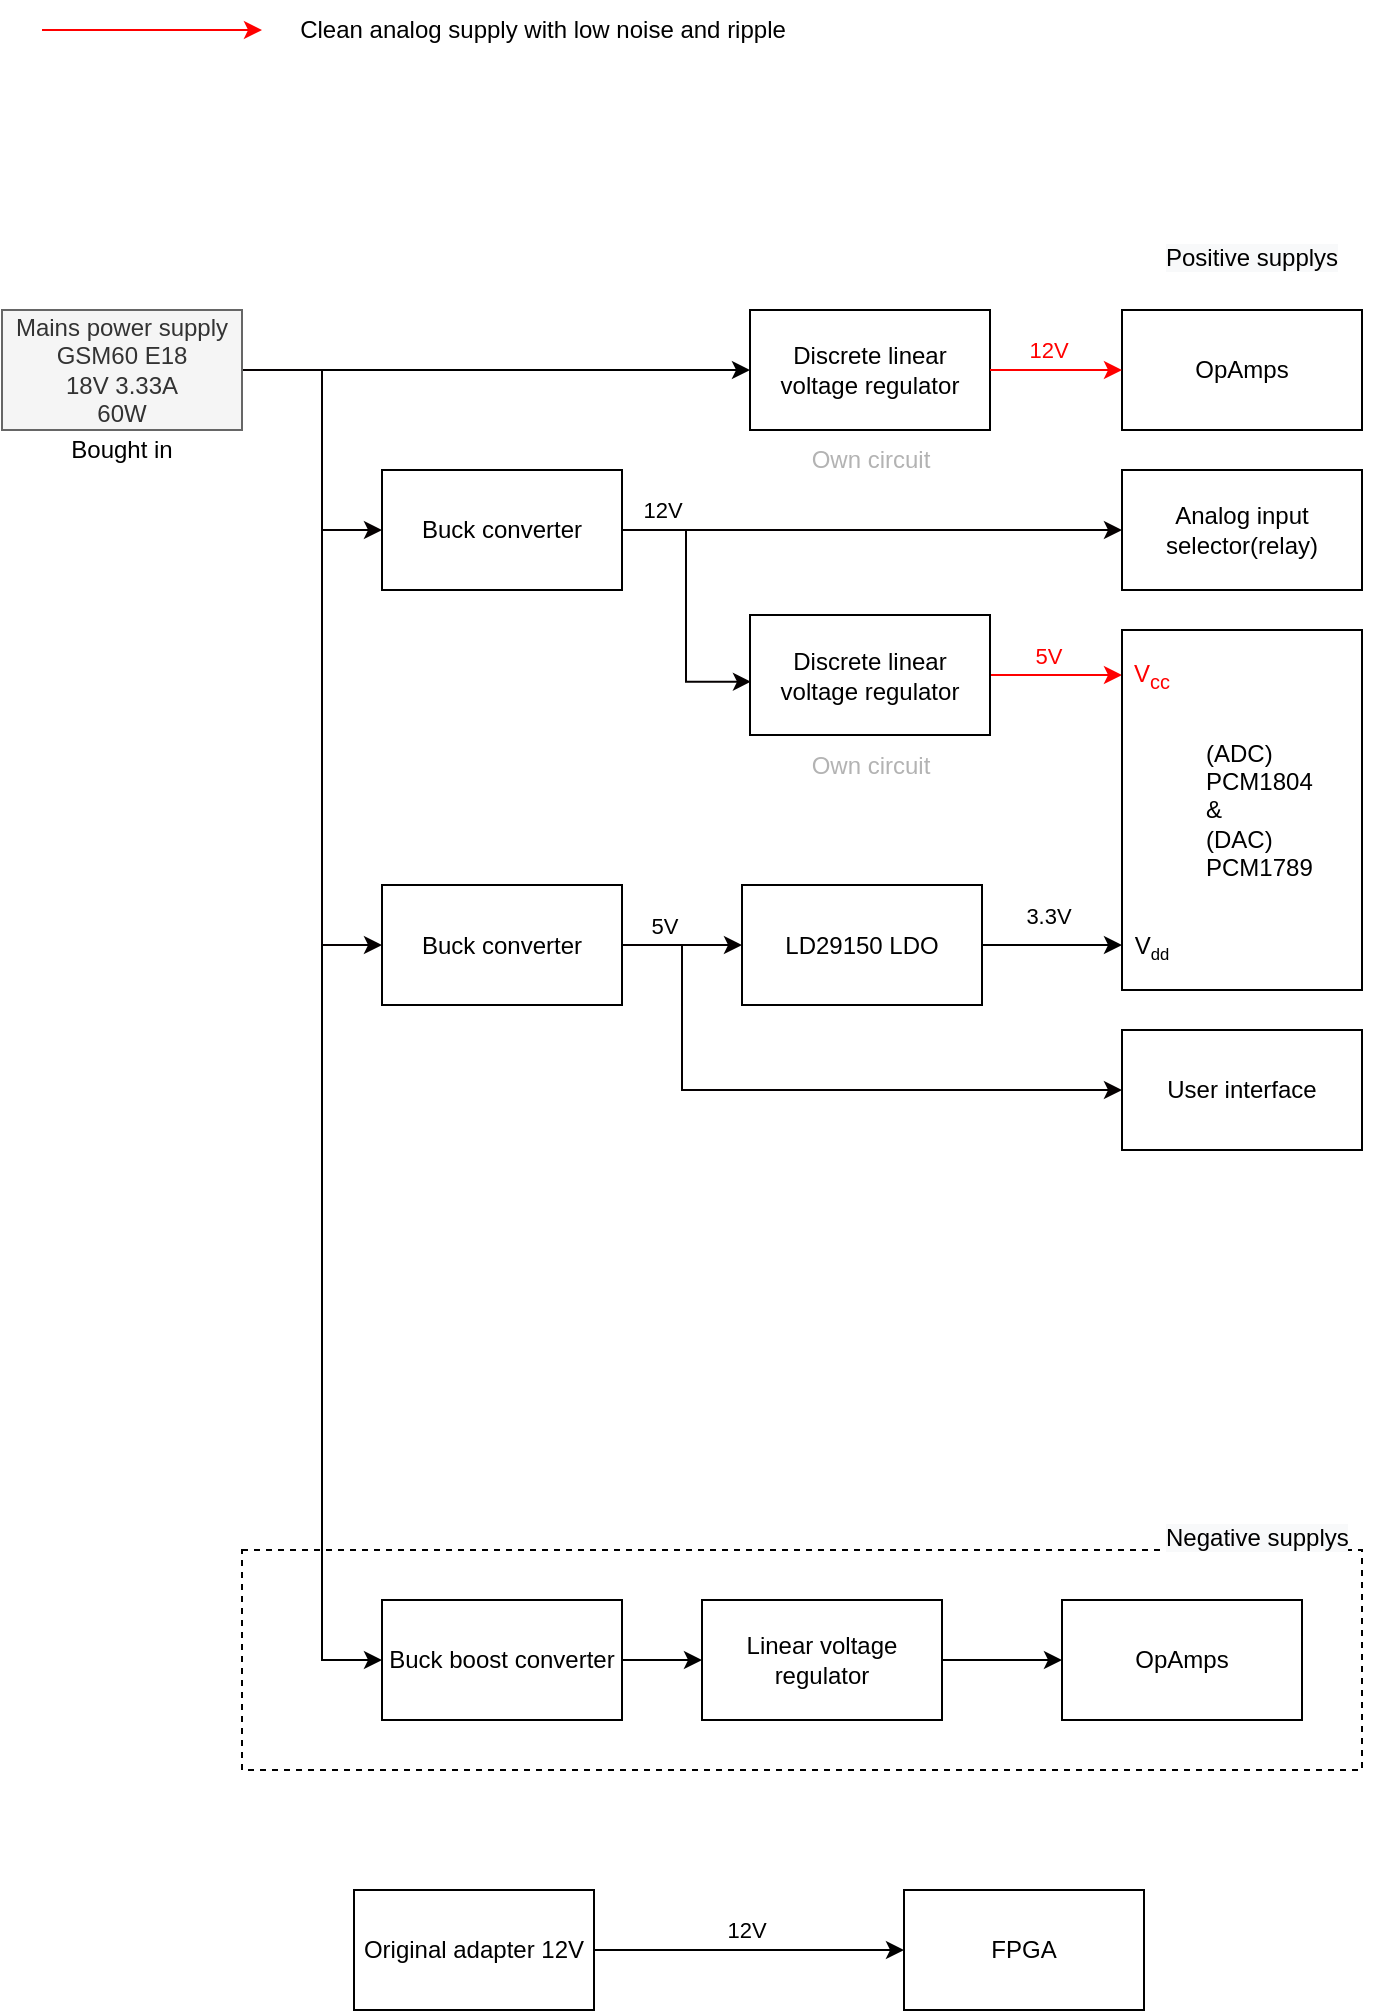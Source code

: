 <mxfile version="20.8.10" type="device"><diagram id="oyvH_Q6J8Quz0p-YlAuX" name="Pagina-1"><mxGraphModel dx="1182" dy="683" grid="1" gridSize="10" guides="1" tooltips="1" connect="1" arrows="1" fold="1" page="1" pageScale="1" pageWidth="827" pageHeight="1169" math="0" shadow="0"><root><mxCell id="0"/><mxCell id="1" parent="0"/><mxCell id="1waSZjhWz7PDlrWZdaSc-59" value="" style="rounded=0;whiteSpace=wrap;html=1;dashed=1;" parent="1" vertex="1"><mxGeometry x="160" y="790" width="560" height="110" as="geometry"/></mxCell><mxCell id="1waSZjhWz7PDlrWZdaSc-60" value="" style="edgeStyle=orthogonalEdgeStyle;rounded=0;orthogonalLoop=1;jettySize=auto;html=1;" parent="1" source="1waSZjhWz7PDlrWZdaSc-65" target="1waSZjhWz7PDlrWZdaSc-68" edge="1"><mxGeometry relative="1" as="geometry"/></mxCell><mxCell id="1waSZjhWz7PDlrWZdaSc-63" style="edgeStyle=orthogonalEdgeStyle;rounded=0;orthogonalLoop=1;jettySize=auto;html=1;exitX=1;exitY=0.5;exitDx=0;exitDy=0;entryX=0;entryY=0.5;entryDx=0;entryDy=0;" parent="1" source="1waSZjhWz7PDlrWZdaSc-65" target="1waSZjhWz7PDlrWZdaSc-83" edge="1"><mxGeometry relative="1" as="geometry"><Array as="points"><mxPoint x="200" y="200"/><mxPoint x="200" y="845"/></Array></mxGeometry></mxCell><mxCell id="QWe19dWb4VjT5Xv9FS85-25" style="edgeStyle=orthogonalEdgeStyle;rounded=0;orthogonalLoop=1;jettySize=auto;html=1;entryX=0;entryY=0.5;entryDx=0;entryDy=0;strokeColor=#050001;fontColor=default;" edge="1" parent="1" source="1waSZjhWz7PDlrWZdaSc-65" target="1waSZjhWz7PDlrWZdaSc-77"><mxGeometry relative="1" as="geometry"><Array as="points"><mxPoint x="200" y="200"/><mxPoint x="200" y="280"/></Array></mxGeometry></mxCell><mxCell id="QWe19dWb4VjT5Xv9FS85-26" style="edgeStyle=orthogonalEdgeStyle;rounded=0;orthogonalLoop=1;jettySize=auto;html=1;entryX=0;entryY=0.5;entryDx=0;entryDy=0;strokeColor=#050001;fontColor=default;" edge="1" parent="1" source="1waSZjhWz7PDlrWZdaSc-65" target="QWe19dWb4VjT5Xv9FS85-17"><mxGeometry relative="1" as="geometry"><Array as="points"><mxPoint x="200" y="200"/><mxPoint x="200" y="488"/></Array></mxGeometry></mxCell><mxCell id="1waSZjhWz7PDlrWZdaSc-65" value="Mains power supply&lt;br&gt;GSM60 E18&lt;br&gt;18V 3.33A&lt;br&gt;60W" style="rounded=0;whiteSpace=wrap;html=1;fillColor=#f5f5f5;strokeColor=#666666;fontColor=#333333;" parent="1" vertex="1"><mxGeometry x="40" y="170" width="120" height="60" as="geometry"/></mxCell><mxCell id="1waSZjhWz7PDlrWZdaSc-68" value="Discrete linear voltage regulator" style="rounded=0;whiteSpace=wrap;html=1;" parent="1" vertex="1"><mxGeometry x="414" y="170" width="120" height="60" as="geometry"/></mxCell><mxCell id="1waSZjhWz7PDlrWZdaSc-69" value="OpAmps" style="rounded=0;whiteSpace=wrap;html=1;" parent="1" vertex="1"><mxGeometry x="600" y="170" width="120" height="60" as="geometry"/></mxCell><mxCell id="1waSZjhWz7PDlrWZdaSc-70" style="edgeStyle=orthogonalEdgeStyle;rounded=0;orthogonalLoop=1;jettySize=auto;html=1;entryX=0;entryY=0.5;entryDx=0;entryDy=0;fillColor=#f8cecc;strokeColor=#FF0000;fontColor=#FF0000;" parent="1" source="1waSZjhWz7PDlrWZdaSc-72" target="1waSZjhWz7PDlrWZdaSc-94" edge="1"><mxGeometry relative="1" as="geometry"/></mxCell><mxCell id="1waSZjhWz7PDlrWZdaSc-71" value="5V" style="edgeLabel;html=1;align=center;verticalAlign=middle;resizable=0;points=[];fontColor=#FF0000;" parent="1waSZjhWz7PDlrWZdaSc-70" vertex="1" connectable="0"><mxGeometry x="-0.128" relative="1" as="geometry"><mxPoint y="-10" as="offset"/></mxGeometry></mxCell><mxCell id="1waSZjhWz7PDlrWZdaSc-72" value="Discrete linear voltage regulator" style="rounded=0;whiteSpace=wrap;html=1;" parent="1" vertex="1"><mxGeometry x="414" y="322.5" width="120" height="60" as="geometry"/></mxCell><mxCell id="QWe19dWb4VjT5Xv9FS85-21" style="edgeStyle=orthogonalEdgeStyle;rounded=0;orthogonalLoop=1;jettySize=auto;html=1;strokeColor=#050001;fontColor=default;entryX=0;entryY=0.5;entryDx=0;entryDy=0;" edge="1" parent="1" source="1waSZjhWz7PDlrWZdaSc-77" target="1waSZjhWz7PDlrWZdaSc-80"><mxGeometry relative="1" as="geometry"><mxPoint x="440.23" y="290.0" as="targetPoint"/></mxGeometry></mxCell><mxCell id="QWe19dWb4VjT5Xv9FS85-22" value="12V" style="edgeLabel;html=1;align=center;verticalAlign=middle;resizable=0;points=[];fontColor=default;" vertex="1" connectable="0" parent="QWe19dWb4VjT5Xv9FS85-21"><mxGeometry x="-0.805" y="-2" relative="1" as="geometry"><mxPoint x="-5" y="-12" as="offset"/></mxGeometry></mxCell><mxCell id="QWe19dWb4VjT5Xv9FS85-24" style="edgeStyle=orthogonalEdgeStyle;rounded=0;orthogonalLoop=1;jettySize=auto;html=1;entryX=0.004;entryY=0.556;entryDx=0;entryDy=0;entryPerimeter=0;strokeColor=#050001;fontColor=default;" edge="1" parent="1" source="1waSZjhWz7PDlrWZdaSc-77" target="1waSZjhWz7PDlrWZdaSc-72"><mxGeometry relative="1" as="geometry"/></mxCell><mxCell id="1waSZjhWz7PDlrWZdaSc-77" value="Buck converter" style="rounded=0;whiteSpace=wrap;html=1;" parent="1" vertex="1"><mxGeometry x="230" y="250" width="120" height="60" as="geometry"/></mxCell><mxCell id="1waSZjhWz7PDlrWZdaSc-78" value="FPGA" style="rounded=0;whiteSpace=wrap;html=1;" parent="1" vertex="1"><mxGeometry x="491" y="960" width="120" height="60" as="geometry"/></mxCell><mxCell id="1waSZjhWz7PDlrWZdaSc-79" value="User interface" style="rounded=0;whiteSpace=wrap;html=1;" parent="1" vertex="1"><mxGeometry x="600" y="530" width="120" height="60" as="geometry"/></mxCell><mxCell id="1waSZjhWz7PDlrWZdaSc-80" value="Analog input selector(relay)" style="rounded=0;whiteSpace=wrap;html=1;" parent="1" vertex="1"><mxGeometry x="600" y="250" width="120" height="60" as="geometry"/></mxCell><mxCell id="1waSZjhWz7PDlrWZdaSc-81" value="" style="edgeStyle=orthogonalEdgeStyle;rounded=0;orthogonalLoop=1;jettySize=auto;html=1;" parent="1" source="1waSZjhWz7PDlrWZdaSc-83" target="1waSZjhWz7PDlrWZdaSc-85" edge="1"><mxGeometry relative="1" as="geometry"/></mxCell><mxCell id="1waSZjhWz7PDlrWZdaSc-83" value="Buck boost converter" style="rounded=0;whiteSpace=wrap;html=1;" parent="1" vertex="1"><mxGeometry x="230" y="815" width="120" height="60" as="geometry"/></mxCell><mxCell id="1waSZjhWz7PDlrWZdaSc-84" value="" style="edgeStyle=orthogonalEdgeStyle;rounded=0;orthogonalLoop=1;jettySize=auto;html=1;" parent="1" source="1waSZjhWz7PDlrWZdaSc-85" target="1waSZjhWz7PDlrWZdaSc-86" edge="1"><mxGeometry relative="1" as="geometry"/></mxCell><mxCell id="1waSZjhWz7PDlrWZdaSc-85" value="Linear voltage regulator" style="rounded=0;whiteSpace=wrap;html=1;" parent="1" vertex="1"><mxGeometry x="390" y="815" width="120" height="60" as="geometry"/></mxCell><mxCell id="1waSZjhWz7PDlrWZdaSc-86" value="OpAmps" style="rounded=0;whiteSpace=wrap;html=1;" parent="1" vertex="1"><mxGeometry x="570" y="815" width="120" height="60" as="geometry"/></mxCell><mxCell id="1waSZjhWz7PDlrWZdaSc-90" value="Bought in" style="text;html=1;strokeColor=none;fillColor=none;align=center;verticalAlign=middle;whiteSpace=wrap;rounded=0;" parent="1" vertex="1"><mxGeometry x="40" y="230" width="120" height="20" as="geometry"/></mxCell><mxCell id="1waSZjhWz7PDlrWZdaSc-91" value="&lt;span style=&quot;color: rgb(0 , 0 , 0) ; font-family: &amp;#34;helvetica&amp;#34; ; font-size: 12px ; font-style: normal ; font-weight: 400 ; letter-spacing: normal ; text-align: center ; text-indent: 0px ; text-transform: none ; word-spacing: 0px ; background-color: rgb(248 , 249 , 250) ; display: inline ; float: none&quot;&gt;Positive supplys&lt;/span&gt;" style="text;whiteSpace=wrap;html=1;" parent="1" vertex="1"><mxGeometry x="620" y="130" width="110" height="30" as="geometry"/></mxCell><mxCell id="1waSZjhWz7PDlrWZdaSc-92" value="&lt;span style=&quot;color: rgb(0 , 0 , 0) ; font-family: &amp;#34;helvetica&amp;#34; ; font-size: 12px ; font-style: normal ; font-weight: 400 ; letter-spacing: normal ; text-align: center ; text-indent: 0px ; text-transform: none ; word-spacing: 0px ; background-color: rgb(248 , 249 , 250) ; display: inline ; float: none&quot;&gt;Negative supplys&lt;/span&gt;" style="text;whiteSpace=wrap;html=1;" parent="1" vertex="1"><mxGeometry x="620" y="770" width="110" height="30" as="geometry"/></mxCell><mxCell id="1waSZjhWz7PDlrWZdaSc-93" value="&lt;blockquote style=&quot;margin: 0 0 0 40px; border: none; padding: 0px;&quot;&gt;&lt;p style=&quot;line-height: 120%;&quot;&gt;(ADC) PCM1804 &lt;br&gt;&amp;amp; &lt;br&gt;(DAC) PCM1789&lt;/p&gt;&lt;/blockquote&gt;" style="rounded=0;whiteSpace=wrap;html=1;shadow=0;fillColor=none;align=left;" parent="1" vertex="1"><mxGeometry x="600" y="330" width="120" height="180" as="geometry"/></mxCell><mxCell id="1waSZjhWz7PDlrWZdaSc-94" value="V&lt;sub&gt;cc&lt;/sub&gt;" style="rounded=0;whiteSpace=wrap;html=1;shadow=0;dashed=1;fontColor=#FF0000;fillColor=none;strokeColor=none;" parent="1" vertex="1"><mxGeometry x="600" y="330" width="30" height="45" as="geometry"/></mxCell><mxCell id="1waSZjhWz7PDlrWZdaSc-95" value="V&lt;span style=&quot;font-size: 10px;&quot;&gt;&lt;sub&gt;dd&lt;/sub&gt;&lt;/span&gt;" style="rounded=0;whiteSpace=wrap;html=1;shadow=0;dashed=1;fillColor=none;strokeColor=none;" parent="1" vertex="1"><mxGeometry x="600" y="465" width="30" height="45" as="geometry"/></mxCell><mxCell id="1waSZjhWz7PDlrWZdaSc-96" style="edgeStyle=orthogonalEdgeStyle;rounded=0;orthogonalLoop=1;jettySize=auto;html=1;entryX=0;entryY=0.5;entryDx=0;entryDy=0;strokeColor=#000000;fontColor=#FF0000;" parent="1" source="1waSZjhWz7PDlrWZdaSc-98" target="1waSZjhWz7PDlrWZdaSc-95" edge="1"><mxGeometry relative="1" as="geometry"/></mxCell><mxCell id="1waSZjhWz7PDlrWZdaSc-97" value="3.3V" style="edgeLabel;html=1;align=center;verticalAlign=middle;resizable=0;points=[];fontColor=#000000;" parent="1waSZjhWz7PDlrWZdaSc-96" vertex="1" connectable="0"><mxGeometry x="-0.181" y="-1" relative="1" as="geometry"><mxPoint x="4" y="-16" as="offset"/></mxGeometry></mxCell><mxCell id="1waSZjhWz7PDlrWZdaSc-98" value="LD29150 LDO" style="rounded=0;whiteSpace=wrap;html=1;" parent="1" vertex="1"><mxGeometry x="410" y="457.5" width="120" height="60" as="geometry"/></mxCell><mxCell id="QWe19dWb4VjT5Xv9FS85-1" value="Own circuit" style="text;html=1;align=center;verticalAlign=middle;resizable=0;points=[];autosize=1;strokeColor=none;fillColor=none;shadow=1;fontColor=#B3B3B3;" vertex="1" parent="1"><mxGeometry x="434" y="230" width="80" height="30" as="geometry"/></mxCell><mxCell id="QWe19dWb4VjT5Xv9FS85-4" style="edgeStyle=orthogonalEdgeStyle;rounded=0;orthogonalLoop=1;jettySize=auto;html=1;entryX=0;entryY=0.5;entryDx=0;entryDy=0;fontColor=default;" edge="1" parent="1" source="QWe19dWb4VjT5Xv9FS85-3" target="1waSZjhWz7PDlrWZdaSc-78"><mxGeometry relative="1" as="geometry"/></mxCell><mxCell id="QWe19dWb4VjT5Xv9FS85-5" value="12V" style="edgeLabel;html=1;align=center;verticalAlign=middle;resizable=0;points=[];fontColor=default;" vertex="1" connectable="0" parent="QWe19dWb4VjT5Xv9FS85-4"><mxGeometry x="0.161" y="-2" relative="1" as="geometry"><mxPoint x="-14" y="-12" as="offset"/></mxGeometry></mxCell><mxCell id="QWe19dWb4VjT5Xv9FS85-3" value="&lt;font&gt;Original adapter 12V&lt;/font&gt;" style="whiteSpace=wrap;html=1;shadow=0;fontColor=default;fillColor=none;" vertex="1" parent="1"><mxGeometry x="216" y="960" width="120" height="60" as="geometry"/></mxCell><mxCell id="QWe19dWb4VjT5Xv9FS85-7" style="edgeStyle=orthogonalEdgeStyle;rounded=0;orthogonalLoop=1;jettySize=auto;html=1;entryX=0;entryY=0.5;entryDx=0;entryDy=0;fillColor=#f8cecc;strokeColor=#FF0000;fontColor=#FF0000;" edge="1" parent="1"><mxGeometry relative="1" as="geometry"><mxPoint x="60" y="30" as="sourcePoint"/><mxPoint x="170" y="30" as="targetPoint"/></mxGeometry></mxCell><mxCell id="QWe19dWb4VjT5Xv9FS85-9" value="Clean analog supply with low noise and ripple" style="text;html=1;align=center;verticalAlign=middle;resizable=0;points=[];autosize=1;strokeColor=none;fillColor=none;fontColor=default;" vertex="1" parent="1"><mxGeometry x="175" y="15" width="270" height="30" as="geometry"/></mxCell><mxCell id="QWe19dWb4VjT5Xv9FS85-10" style="edgeStyle=orthogonalEdgeStyle;rounded=0;orthogonalLoop=1;jettySize=auto;html=1;entryX=0;entryY=0.5;entryDx=0;entryDy=0;fillColor=#f8cecc;strokeColor=#FF0000;fontColor=#FF0000;exitX=1;exitY=0.5;exitDx=0;exitDy=0;" edge="1" parent="1" source="1waSZjhWz7PDlrWZdaSc-68" target="1waSZjhWz7PDlrWZdaSc-69"><mxGeometry relative="1" as="geometry"><mxPoint x="470" y="200" as="sourcePoint"/><mxPoint x="540" y="199.79" as="targetPoint"/></mxGeometry></mxCell><mxCell id="QWe19dWb4VjT5Xv9FS85-11" value="12V" style="edgeLabel;html=1;align=center;verticalAlign=middle;resizable=0;points=[];fontColor=#FF0000;" vertex="1" connectable="0" parent="QWe19dWb4VjT5Xv9FS85-10"><mxGeometry x="-0.128" relative="1" as="geometry"><mxPoint y="-10" as="offset"/></mxGeometry></mxCell><mxCell id="QWe19dWb4VjT5Xv9FS85-13" value="Own circuit" style="text;html=1;align=center;verticalAlign=middle;resizable=0;points=[];autosize=1;strokeColor=none;fillColor=none;shadow=1;fontColor=#B3B3B3;" vertex="1" parent="1"><mxGeometry x="434" y="382.5" width="80" height="30" as="geometry"/></mxCell><mxCell id="QWe19dWb4VjT5Xv9FS85-14" style="edgeStyle=orthogonalEdgeStyle;rounded=0;orthogonalLoop=1;jettySize=auto;html=1;exitX=0.5;exitY=1;exitDx=0;exitDy=0;strokeColor=#050001;fontColor=default;" edge="1" parent="1" source="1waSZjhWz7PDlrWZdaSc-59" target="1waSZjhWz7PDlrWZdaSc-59"><mxGeometry relative="1" as="geometry"/></mxCell><mxCell id="QWe19dWb4VjT5Xv9FS85-18" style="edgeStyle=orthogonalEdgeStyle;rounded=0;orthogonalLoop=1;jettySize=auto;html=1;entryX=0;entryY=0.5;entryDx=0;entryDy=0;strokeColor=#050001;fontColor=default;" edge="1" parent="1" source="QWe19dWb4VjT5Xv9FS85-17" target="1waSZjhWz7PDlrWZdaSc-98"><mxGeometry relative="1" as="geometry"/></mxCell><mxCell id="QWe19dWb4VjT5Xv9FS85-19" value="5V" style="edgeLabel;html=1;align=center;verticalAlign=middle;resizable=0;points=[];fontColor=default;" vertex="1" connectable="0" parent="QWe19dWb4VjT5Xv9FS85-18"><mxGeometry x="-0.482" y="-2" relative="1" as="geometry"><mxPoint x="5" y="-12" as="offset"/></mxGeometry></mxCell><mxCell id="QWe19dWb4VjT5Xv9FS85-27" style="edgeStyle=orthogonalEdgeStyle;rounded=0;orthogonalLoop=1;jettySize=auto;html=1;entryX=0;entryY=0.5;entryDx=0;entryDy=0;strokeColor=#050001;fontColor=default;" edge="1" parent="1" source="QWe19dWb4VjT5Xv9FS85-17" target="1waSZjhWz7PDlrWZdaSc-79"><mxGeometry relative="1" as="geometry"><Array as="points"><mxPoint x="380" y="488"/><mxPoint x="380" y="560"/></Array></mxGeometry></mxCell><mxCell id="QWe19dWb4VjT5Xv9FS85-17" value="Buck converter" style="rounded=0;whiteSpace=wrap;html=1;" vertex="1" parent="1"><mxGeometry x="230" y="457.5" width="120" height="60" as="geometry"/></mxCell></root></mxGraphModel></diagram></mxfile>